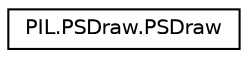 digraph "Graphical Class Hierarchy"
{
 // LATEX_PDF_SIZE
  edge [fontname="Helvetica",fontsize="10",labelfontname="Helvetica",labelfontsize="10"];
  node [fontname="Helvetica",fontsize="10",shape=record];
  rankdir="LR";
  Node0 [label="PIL.PSDraw.PSDraw",height=0.2,width=0.4,color="black", fillcolor="white", style="filled",URL="$classPIL_1_1PSDraw_1_1PSDraw.html",tooltip="Simple PostScript graphics interface."];
}
